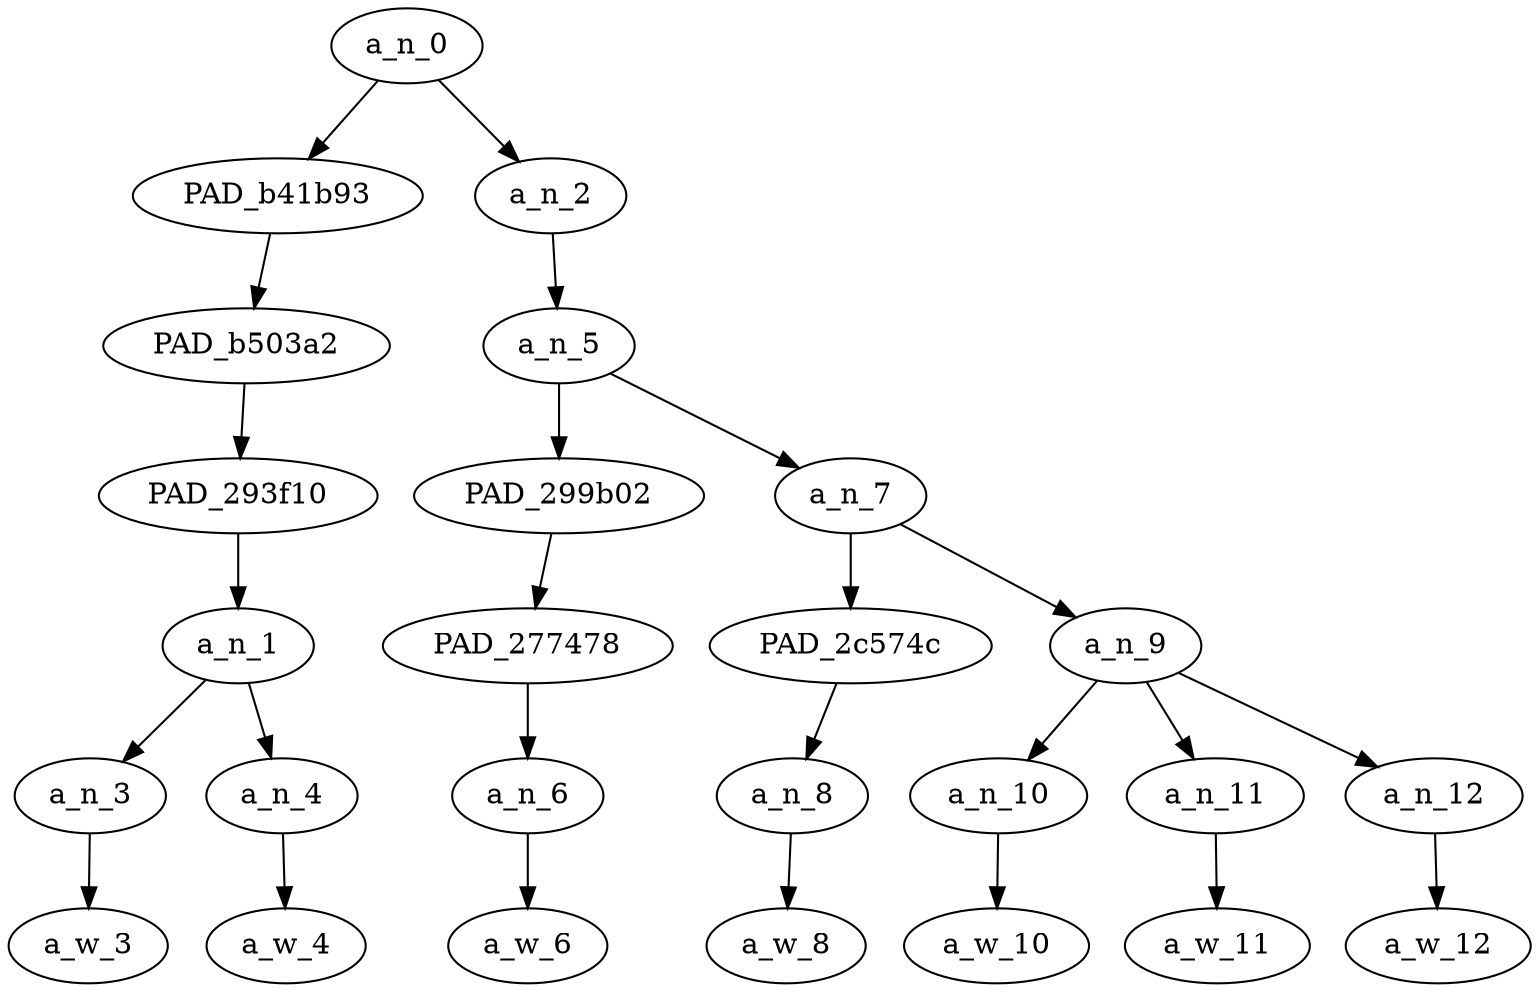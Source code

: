 strict digraph "" {
	a_n_0	[div_dir=1,
		index=0,
		level=6,
		pos="1.75,6!",
		text_span="[0, 1, 2, 3, 4, 5, 6]",
		value=0.99999999];
	PAD_b41b93	[div_dir=1,
		index=0,
		level=5,
		pos="0.5,5!",
		text_span="[0, 1]",
		value=0.37368128];
	a_n_0 -> PAD_b41b93;
	a_n_2	[div_dir=1,
		index=1,
		level=5,
		pos="3.0,5!",
		text_span="[2, 3, 4, 5, 6]",
		value=0.62551195];
	a_n_0 -> a_n_2;
	PAD_b503a2	[div_dir=1,
		index=0,
		level=4,
		pos="0.5,4!",
		text_span="[0, 1]",
		value=0.37368128];
	PAD_b41b93 -> PAD_b503a2;
	PAD_293f10	[div_dir=1,
		index=0,
		level=3,
		pos="0.5,3!",
		text_span="[0, 1]",
		value=0.37368128];
	PAD_b503a2 -> PAD_293f10;
	a_n_1	[div_dir=1,
		index=0,
		level=2,
		pos="0.5,2!",
		text_span="[0, 1]",
		value=0.37368128];
	PAD_293f10 -> a_n_1;
	a_n_3	[div_dir=1,
		index=0,
		level=1,
		pos="0.0,1!",
		text_span="[0]",
		value=0.20304080];
	a_n_1 -> a_n_3;
	a_n_4	[div_dir=-1,
		index=1,
		level=1,
		pos="1.0,1!",
		text_span="[1]",
		value=0.16953583];
	a_n_1 -> a_n_4;
	a_w_3	[div_dir=0,
		index=0,
		level=0,
		pos="0,0!",
		text_span="[0]",
		value=to];
	a_n_3 -> a_w_3;
	a_w_4	[div_dir=0,
		index=1,
		level=0,
		pos="1,0!",
		text_span="[1]",
		value=cold];
	a_n_4 -> a_w_4;
	a_n_5	[div_dir=1,
		index=1,
		level=4,
		pos="3.0,4!",
		text_span="[2, 3, 4, 5, 6]",
		value=0.62525544];
	a_n_2 -> a_n_5;
	PAD_299b02	[div_dir=1,
		index=1,
		level=3,
		pos="2.0,3!",
		text_span="[2]",
		value=0.11309625];
	a_n_5 -> PAD_299b02;
	a_n_7	[div_dir=1,
		index=2,
		level=3,
		pos="4.0,3!",
		text_span="[3, 4, 5, 6]",
		value=0.51190269];
	a_n_5 -> a_n_7;
	PAD_277478	[div_dir=1,
		index=1,
		level=2,
		pos="2.0,2!",
		text_span="[2]",
		value=0.11309625];
	PAD_299b02 -> PAD_277478;
	a_n_6	[div_dir=1,
		index=2,
		level=1,
		pos="2.0,1!",
		text_span="[2]",
		value=0.11309625];
	PAD_277478 -> a_n_6;
	a_w_6	[div_dir=0,
		index=2,
		level=0,
		pos="2,0!",
		text_span="[2]",
		value=to1];
	a_n_6 -> a_w_6;
	PAD_2c574c	[div_dir=1,
		index=2,
		level=2,
		pos="3.0,2!",
		text_span="[3]",
		value=0.12235522];
	a_n_7 -> PAD_2c574c;
	a_n_9	[div_dir=1,
		index=3,
		level=2,
		pos="5.0,2!",
		text_span="[4, 5, 6]",
		value=0.38926304];
	a_n_7 -> a_n_9;
	a_n_8	[div_dir=1,
		index=3,
		level=1,
		pos="3.0,1!",
		text_span="[3]",
		value=0.12235522];
	PAD_2c574c -> a_n_8;
	a_w_8	[div_dir=0,
		index=3,
		level=0,
		pos="3,0!",
		text_span="[3]",
		value=be];
	a_n_8 -> a_w_8;
	a_n_10	[div_dir=-1,
		index=4,
		level=1,
		pos="4.0,1!",
		text_span="[4]",
		value=0.13698191];
	a_n_9 -> a_n_10;
	a_n_11	[div_dir=1,
		index=5,
		level=1,
		pos="5.0,1!",
		text_span="[5]",
		value=0.11913293];
	a_n_9 -> a_n_11;
	a_n_12	[div_dir=1,
		index=6,
		level=1,
		pos="6.0,1!",
		text_span="[6]",
		value=0.13292090];
	a_n_9 -> a_n_12;
	a_w_10	[div_dir=0,
		index=4,
		level=0,
		pos="4,0!",
		text_span="[4]",
		value=sleeping];
	a_n_10 -> a_w_10;
	a_w_11	[div_dir=0,
		index=5,
		level=0,
		pos="5,0!",
		text_span="[5]",
		value=alone];
	a_n_11 -> a_w_11;
	a_w_12	[div_dir=0,
		index=6,
		level=0,
		pos="6,0!",
		text_span="[6]",
		value=ghetto];
	a_n_12 -> a_w_12;
}
